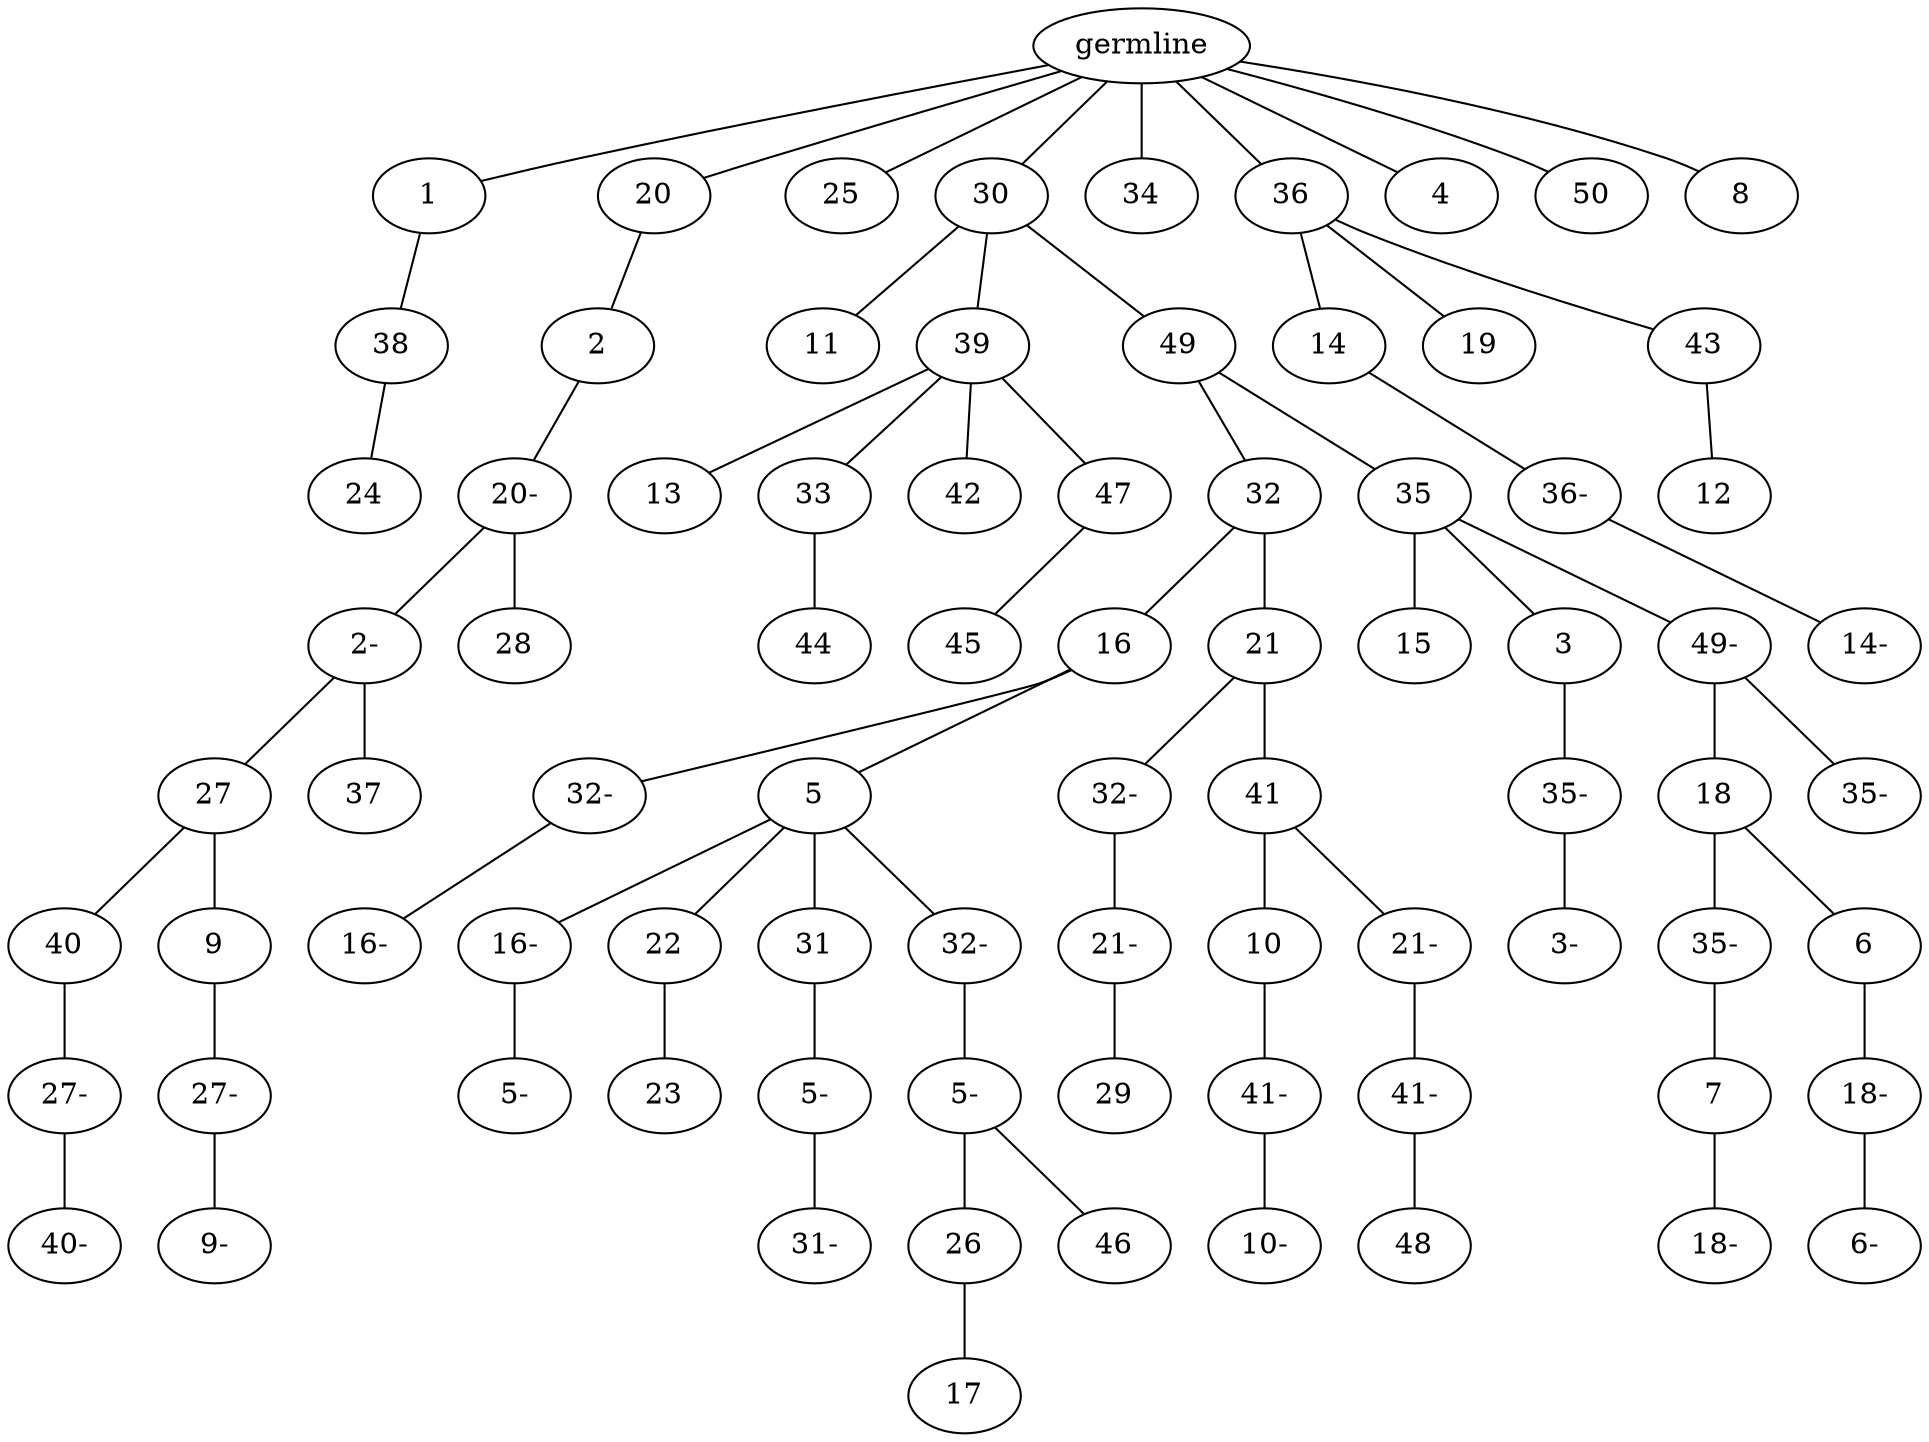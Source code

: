 graph tree {
    "140353527877536" [label="germline"];
    "140353520156384" [label="1"];
    "140353520153600" [label="38"];
    "140353520154656" [label="24"];
    "140353520153840" [label="20"];
    "140353520156240" [label="2"];
    "140353520153936" [label="20-"];
    "140353520155664" [label="2-"];
    "140353520153408" [label="27"];
    "140353520153744" [label="40"];
    "140353520152688" [label="27-"];
    "140353520156624" [label="40-"];
    "140353520153888" [label="9"];
    "140353520154320" [label="27-"];
    "140353520155904" [label="9-"];
    "140353520155328" [label="37"];
    "140353520153072" [label="28"];
    "140353520155472" [label="25"];
    "140353520156480" [label="30"];
    "140353520153024" [label="11"];
    "140353520156144" [label="39"];
    "140353520153456" [label="13"];
    "140353520154416" [label="33"];
    "140353517747648" [label="44"];
    "140353520154992" [label="42"];
    "140353525683680" [label="47"];
    "140353525683776" [label="45"];
    "140353520155808" [label="49"];
    "140353525686224" [label="32"];
    "140353525686080" [label="16"];
    "140353525685312" [label="32-"];
    "140353525686176" [label="16-"];
    "140353525685024" [label="5"];
    "140353525684160" [label="16-"];
    "140353525683728" [label="5-"];
    "140353525684112" [label="22"];
    "140353510522064" [label="23"];
    "140353525685264" [label="31"];
    "140353510520912" [label="5-"];
    "140353510519328" [label="31-"];
    "140353510519616" [label="32-"];
    "140353510521776" [label="5-"];
    "140353510522256" [label="26"];
    "140353510519664" [label="17"];
    "140353510520768" [label="46"];
    "140353525683632" [label="21"];
    "140353510521920" [label="32-"];
    "140353510519856" [label="21-"];
    "140353510520720" [label="29"];
    "140353510519760" [label="41"];
    "140353510522496" [label="10"];
    "140353510519952" [label="41-"];
    "140353505877152" [label="10-"];
    "140353510522592" [label="21-"];
    "140353505874032" [label="41-"];
    "140353505876480" [label="48"];
    "140353525685504" [label="35"];
    "140353525682768" [label="15"];
    "140353505877200" [label="3"];
    "140353505875424" [label="35-"];
    "140353505874752" [label="3-"];
    "140353505876192" [label="49-"];
    "140353505876912" [label="18"];
    "140353505877920" [label="35-"];
    "140353505876144" [label="7"];
    "140353505874464" [label="18-"];
    "140353505874992" [label="6"];
    "140353505875184" [label="18-"];
    "140353505874272" [label="6-"];
    "140353505875328" [label="35-"];
    "140353520155136" [label="34"];
    "140353525686128" [label="36"];
    "140353505874176" [label="14"];
    "140353505874416" [label="36-"];
    "140353505874800" [label="14-"];
    "140353505876960" [label="19"];
    "140353505875904" [label="43"];
    "140353505874224" [label="12"];
    "140353525683584" [label="4"];
    "140353505877968" [label="50"];
    "140353505877680" [label="8"];
    "140353527877536" -- "140353520156384";
    "140353527877536" -- "140353520153840";
    "140353527877536" -- "140353520155472";
    "140353527877536" -- "140353520156480";
    "140353527877536" -- "140353520155136";
    "140353527877536" -- "140353525686128";
    "140353527877536" -- "140353525683584";
    "140353527877536" -- "140353505877968";
    "140353527877536" -- "140353505877680";
    "140353520156384" -- "140353520153600";
    "140353520153600" -- "140353520154656";
    "140353520153840" -- "140353520156240";
    "140353520156240" -- "140353520153936";
    "140353520153936" -- "140353520155664";
    "140353520153936" -- "140353520153072";
    "140353520155664" -- "140353520153408";
    "140353520155664" -- "140353520155328";
    "140353520153408" -- "140353520153744";
    "140353520153408" -- "140353520153888";
    "140353520153744" -- "140353520152688";
    "140353520152688" -- "140353520156624";
    "140353520153888" -- "140353520154320";
    "140353520154320" -- "140353520155904";
    "140353520156480" -- "140353520153024";
    "140353520156480" -- "140353520156144";
    "140353520156480" -- "140353520155808";
    "140353520156144" -- "140353520153456";
    "140353520156144" -- "140353520154416";
    "140353520156144" -- "140353520154992";
    "140353520156144" -- "140353525683680";
    "140353520154416" -- "140353517747648";
    "140353525683680" -- "140353525683776";
    "140353520155808" -- "140353525686224";
    "140353520155808" -- "140353525685504";
    "140353525686224" -- "140353525686080";
    "140353525686224" -- "140353525683632";
    "140353525686080" -- "140353525685312";
    "140353525686080" -- "140353525685024";
    "140353525685312" -- "140353525686176";
    "140353525685024" -- "140353525684160";
    "140353525685024" -- "140353525684112";
    "140353525685024" -- "140353525685264";
    "140353525685024" -- "140353510519616";
    "140353525684160" -- "140353525683728";
    "140353525684112" -- "140353510522064";
    "140353525685264" -- "140353510520912";
    "140353510520912" -- "140353510519328";
    "140353510519616" -- "140353510521776";
    "140353510521776" -- "140353510522256";
    "140353510521776" -- "140353510520768";
    "140353510522256" -- "140353510519664";
    "140353525683632" -- "140353510521920";
    "140353525683632" -- "140353510519760";
    "140353510521920" -- "140353510519856";
    "140353510519856" -- "140353510520720";
    "140353510519760" -- "140353510522496";
    "140353510519760" -- "140353510522592";
    "140353510522496" -- "140353510519952";
    "140353510519952" -- "140353505877152";
    "140353510522592" -- "140353505874032";
    "140353505874032" -- "140353505876480";
    "140353525685504" -- "140353525682768";
    "140353525685504" -- "140353505877200";
    "140353525685504" -- "140353505876192";
    "140353505877200" -- "140353505875424";
    "140353505875424" -- "140353505874752";
    "140353505876192" -- "140353505876912";
    "140353505876192" -- "140353505875328";
    "140353505876912" -- "140353505877920";
    "140353505876912" -- "140353505874992";
    "140353505877920" -- "140353505876144";
    "140353505876144" -- "140353505874464";
    "140353505874992" -- "140353505875184";
    "140353505875184" -- "140353505874272";
    "140353525686128" -- "140353505874176";
    "140353525686128" -- "140353505876960";
    "140353525686128" -- "140353505875904";
    "140353505874176" -- "140353505874416";
    "140353505874416" -- "140353505874800";
    "140353505875904" -- "140353505874224";
}
